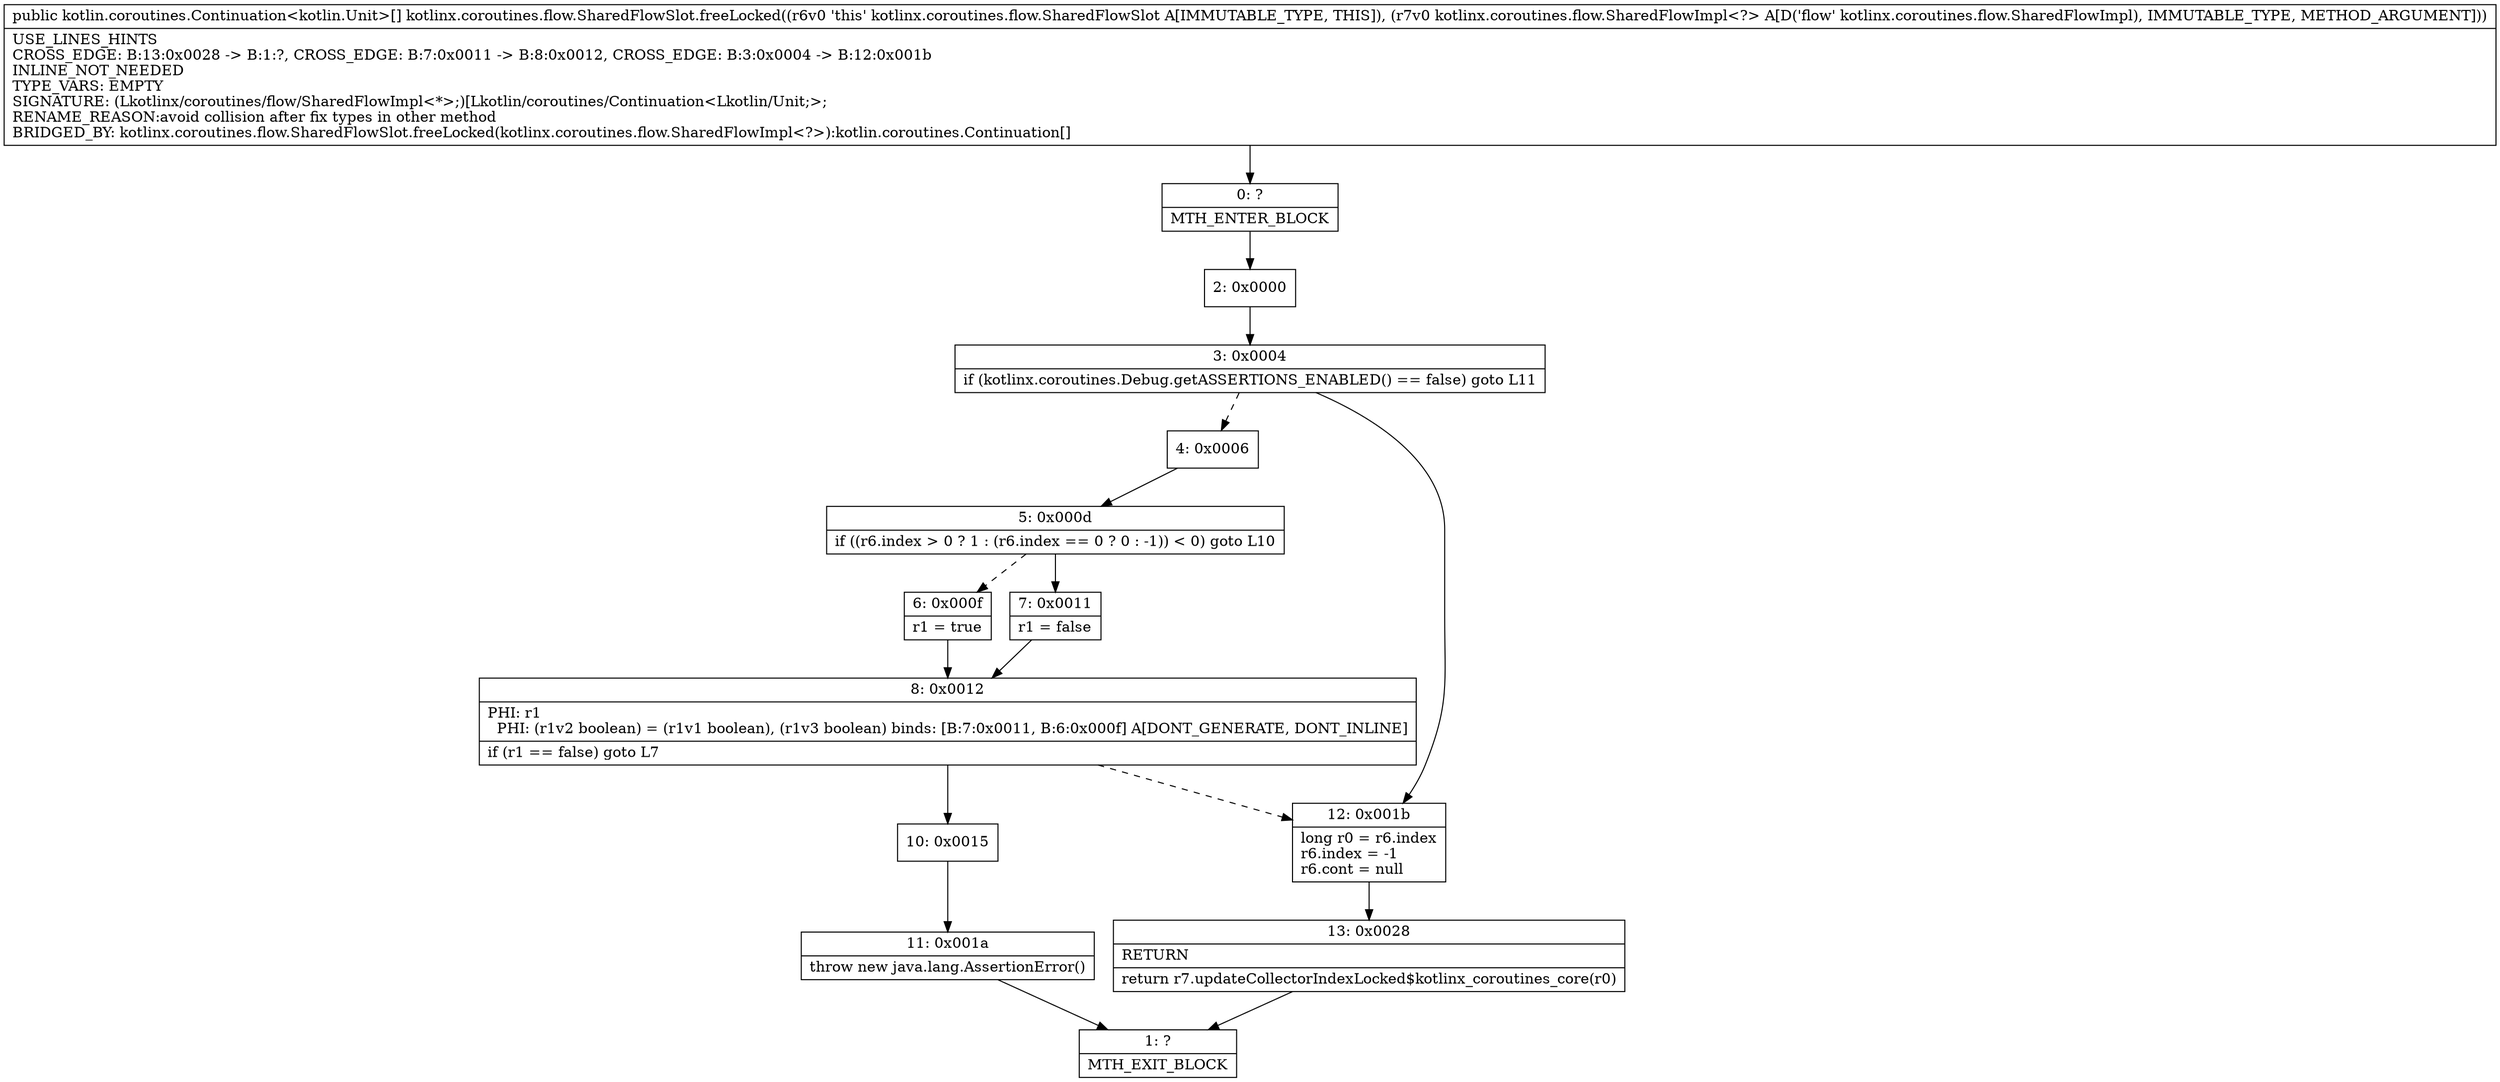 digraph "CFG forkotlinx.coroutines.flow.SharedFlowSlot.freeLocked(Lkotlinx\/coroutines\/flow\/SharedFlowImpl;)[Lkotlin\/coroutines\/Continuation;" {
Node_0 [shape=record,label="{0\:\ ?|MTH_ENTER_BLOCK\l}"];
Node_2 [shape=record,label="{2\:\ 0x0000}"];
Node_3 [shape=record,label="{3\:\ 0x0004|if (kotlinx.coroutines.Debug.getASSERTIONS_ENABLED() == false) goto L11\l}"];
Node_4 [shape=record,label="{4\:\ 0x0006}"];
Node_5 [shape=record,label="{5\:\ 0x000d|if ((r6.index \> 0 ? 1 : (r6.index == 0 ? 0 : \-1)) \< 0) goto L10\l}"];
Node_6 [shape=record,label="{6\:\ 0x000f|r1 = true\l}"];
Node_8 [shape=record,label="{8\:\ 0x0012|PHI: r1 \l  PHI: (r1v2 boolean) = (r1v1 boolean), (r1v3 boolean) binds: [B:7:0x0011, B:6:0x000f] A[DONT_GENERATE, DONT_INLINE]\l|if (r1 == false) goto L7\l}"];
Node_10 [shape=record,label="{10\:\ 0x0015}"];
Node_11 [shape=record,label="{11\:\ 0x001a|throw new java.lang.AssertionError()\l}"];
Node_1 [shape=record,label="{1\:\ ?|MTH_EXIT_BLOCK\l}"];
Node_7 [shape=record,label="{7\:\ 0x0011|r1 = false\l}"];
Node_12 [shape=record,label="{12\:\ 0x001b|long r0 = r6.index\lr6.index = \-1\lr6.cont = null\l}"];
Node_13 [shape=record,label="{13\:\ 0x0028|RETURN\l|return r7.updateCollectorIndexLocked$kotlinx_coroutines_core(r0)\l}"];
MethodNode[shape=record,label="{public kotlin.coroutines.Continuation\<kotlin.Unit\>[] kotlinx.coroutines.flow.SharedFlowSlot.freeLocked((r6v0 'this' kotlinx.coroutines.flow.SharedFlowSlot A[IMMUTABLE_TYPE, THIS]), (r7v0 kotlinx.coroutines.flow.SharedFlowImpl\<?\> A[D('flow' kotlinx.coroutines.flow.SharedFlowImpl), IMMUTABLE_TYPE, METHOD_ARGUMENT]))  | USE_LINES_HINTS\lCROSS_EDGE: B:13:0x0028 \-\> B:1:?, CROSS_EDGE: B:7:0x0011 \-\> B:8:0x0012, CROSS_EDGE: B:3:0x0004 \-\> B:12:0x001b\lINLINE_NOT_NEEDED\lTYPE_VARS: EMPTY\lSIGNATURE: (Lkotlinx\/coroutines\/flow\/SharedFlowImpl\<*\>;)[Lkotlin\/coroutines\/Continuation\<Lkotlin\/Unit;\>;\lRENAME_REASON:avoid collision after fix types in other method\lBRIDGED_BY: kotlinx.coroutines.flow.SharedFlowSlot.freeLocked(kotlinx.coroutines.flow.SharedFlowImpl\<?\>):kotlin.coroutines.Continuation[]\l}"];
MethodNode -> Node_0;Node_0 -> Node_2;
Node_2 -> Node_3;
Node_3 -> Node_4[style=dashed];
Node_3 -> Node_12;
Node_4 -> Node_5;
Node_5 -> Node_6[style=dashed];
Node_5 -> Node_7;
Node_6 -> Node_8;
Node_8 -> Node_10;
Node_8 -> Node_12[style=dashed];
Node_10 -> Node_11;
Node_11 -> Node_1;
Node_7 -> Node_8;
Node_12 -> Node_13;
Node_13 -> Node_1;
}

